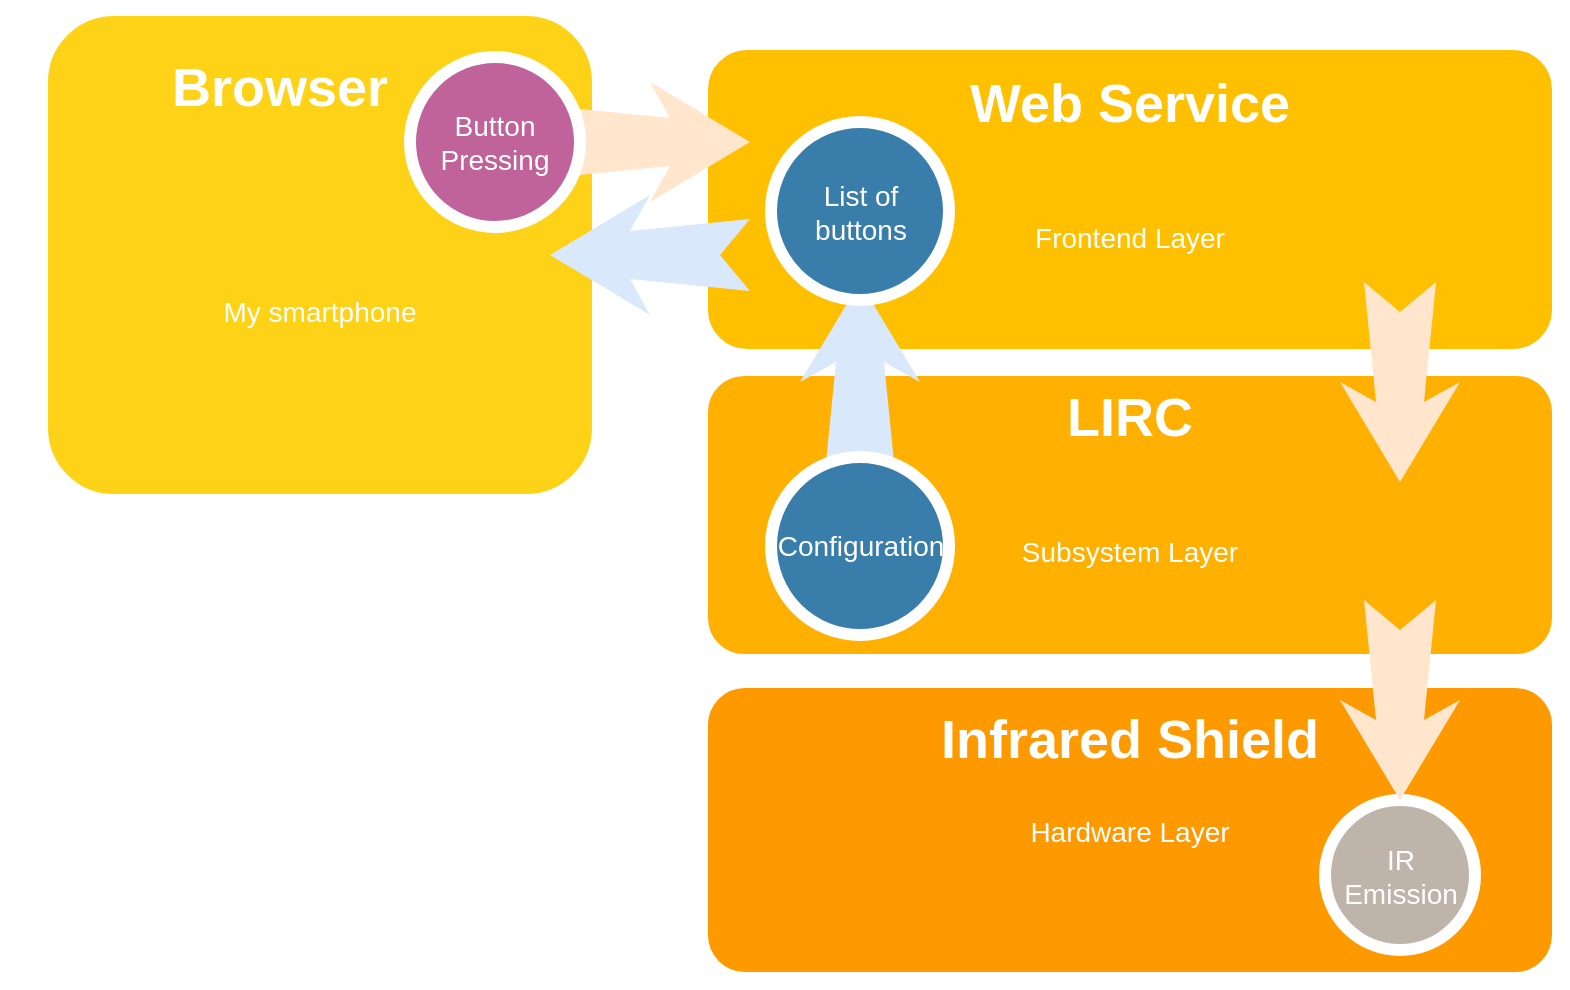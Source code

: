 <mxfile version="13.4.1" type="device"><diagram name="Page-1" id="12e1b939-464a-85fe-373e-61e167be1490"><mxGraphModel dx="1346" dy="733" grid="1" gridSize="10" guides="1" tooltips="1" connect="1" arrows="1" fold="1" page="1" pageScale="1.5" pageWidth="1169" pageHeight="826" background="#ffffff" math="0" shadow="0"><root><mxCell id="0"/><mxCell id="1" parent="0"/><mxCell id="60da8b9f42644d3a-17" value="" style="whiteSpace=wrap;html=1;rounded=1;shadow=0;strokeWidth=8;fontSize=20;align=center;fillColor=#FFC001;strokeColor=#FFFFFF;direction=south;" parent="1" vertex="1"><mxGeometry x="1140" y="280" width="430" height="157.5" as="geometry"/></mxCell><mxCell id="60da8b9f42644d3a-31" value="" style="whiteSpace=wrap;html=1;rounded=1;shadow=0;strokeWidth=8;fontSize=20;align=center;fillColor=#FE9900;strokeColor=#FFFFFF;direction=south;" parent="1" vertex="1"><mxGeometry x="1140" y="599" width="430" height="150" as="geometry"/></mxCell><mxCell id="60da8b9f42644d3a-2" value="" style="whiteSpace=wrap;html=1;rounded=1;shadow=0;strokeWidth=8;fontSize=20;align=center;fillColor=#FED217;strokeColor=#FFFFFF;" parent="1" vertex="1"><mxGeometry x="810" y="263" width="280" height="247" as="geometry"/></mxCell><mxCell id="60da8b9f42644d3a-3" value="Browser" style="text;html=1;strokeColor=none;fillColor=none;align=center;verticalAlign=middle;whiteSpace=wrap;rounded=0;shadow=0;fontSize=27;fontColor=#FFFFFF;fontStyle=1" parent="1" vertex="1"><mxGeometry x="790" y="273" width="280" height="60" as="geometry"/></mxCell><mxCell id="60da8b9f42644d3a-4" value="My smartphone" style="text;html=1;strokeColor=none;fillColor=none;align=center;verticalAlign=middle;whiteSpace=wrap;rounded=0;shadow=0;fontSize=14;fontColor=#FFFFFF;" parent="1" vertex="1"><mxGeometry x="810" y="370" width="280" height="90" as="geometry"/></mxCell><mxCell id="60da8b9f42644d3a-8" value="IR&lt;br&gt;Emission" style="ellipse;whiteSpace=wrap;html=1;rounded=0;shadow=0;strokeWidth=6;fontSize=14;align=center;fillColor=#BFB4A9;strokeColor=#FFFFFF;fontColor=#FFFFFF;" parent="1" vertex="1"><mxGeometry x="1452.5" y="659" width="75" height="75" as="geometry"/></mxCell><mxCell id="60da8b9f42644d3a-9" value="" style="html=1;shadow=0;dashed=0;align=center;verticalAlign=middle;shape=mxgraph.arrows2.stylisedArrow;dy=0.6;dx=40;notch=15;feather=0.4;rounded=0;strokeWidth=1;fontSize=27;fillColor=#ffe6cc;strokeColor=none;" parent="1" vertex="1"><mxGeometry x="1065" y="300" width="100" height="60" as="geometry"/></mxCell><mxCell id="60da8b9f42644d3a-18" value="Web Service" style="text;html=1;strokeColor=none;fillColor=none;align=center;verticalAlign=middle;whiteSpace=wrap;rounded=0;shadow=0;fontSize=27;fontColor=#FFFFFF;fontStyle=1" parent="1" vertex="1"><mxGeometry x="1215" y="281" width="280" height="60" as="geometry"/></mxCell><mxCell id="60da8b9f42644d3a-19" value="Frontend Layer" style="text;html=1;strokeColor=none;fillColor=none;align=center;verticalAlign=middle;whiteSpace=wrap;rounded=0;shadow=0;fontSize=14;fontColor=#FFFFFF;" parent="1" vertex="1"><mxGeometry x="1215" y="333" width="280" height="90" as="geometry"/></mxCell><mxCell id="60da8b9f42644d3a-23" value="" style="html=1;shadow=0;dashed=0;align=center;verticalAlign=middle;shape=mxgraph.arrows2.stylisedArrow;dy=0.6;dx=40;notch=15;feather=0.4;rounded=0;strokeWidth=1;fontSize=27;fillColor=#dae8fc;direction=west;strokeColor=none;" parent="1" vertex="1"><mxGeometry x="1065" y="356.5" width="100" height="60" as="geometry"/></mxCell><mxCell id="60da8b9f42644d3a-24" value="" style="whiteSpace=wrap;html=1;rounded=1;shadow=0;strokeWidth=8;fontSize=20;align=center;fillColor=#FFB001;strokeColor=#FFFFFF;direction=south;" parent="1" vertex="1"><mxGeometry x="1140" y="443" width="430" height="147" as="geometry"/></mxCell><mxCell id="60da8b9f42644d3a-25" value="LIRC" style="text;html=1;strokeColor=none;fillColor=none;align=center;verticalAlign=middle;whiteSpace=wrap;rounded=0;shadow=0;fontSize=27;fontColor=#FFFFFF;fontStyle=1" parent="1" vertex="1"><mxGeometry x="1215" y="437.5" width="280" height="60" as="geometry"/></mxCell><mxCell id="60da8b9f42644d3a-26" value="Subsystem Layer" style="text;html=1;strokeColor=none;fillColor=none;align=center;verticalAlign=middle;whiteSpace=wrap;rounded=0;shadow=0;fontSize=14;fontColor=#FFFFFF;" parent="1" vertex="1"><mxGeometry x="1215" y="490" width="280" height="90" as="geometry"/></mxCell><mxCell id="60da8b9f42644d3a-30" value="" style="html=1;shadow=0;dashed=0;align=center;verticalAlign=middle;shape=mxgraph.arrows2.stylisedArrow;dy=0.6;dx=40;notch=15;feather=0.4;rounded=0;strokeWidth=1;fontSize=27;fillColor=#ffe6cc;direction=south;strokeColor=none;" parent="1" vertex="1"><mxGeometry x="1460" y="559" width="60" height="100" as="geometry"/></mxCell><mxCell id="60da8b9f42644d3a-32" value="Infrared Shield" style="text;html=1;strokeColor=none;fillColor=none;align=center;verticalAlign=middle;whiteSpace=wrap;rounded=0;shadow=0;fontSize=27;fontColor=#FFFFFF;fontStyle=1" parent="1" vertex="1"><mxGeometry x="1215" y="599" width="280" height="60" as="geometry"/></mxCell><mxCell id="60da8b9f42644d3a-33" value="Hardware Layer" style="text;html=1;strokeColor=none;fillColor=none;align=center;verticalAlign=middle;whiteSpace=wrap;rounded=0;shadow=0;fontSize=14;fontColor=#FFFFFF;" parent="1" vertex="1"><mxGeometry x="1215" y="630" width="280" height="90" as="geometry"/></mxCell><mxCell id="60da8b9f42644d3a-37" value="" style="html=1;shadow=0;dashed=0;align=center;verticalAlign=middle;shape=mxgraph.arrows2.stylisedArrow;dy=0.6;dx=40;notch=15;feather=0.4;rounded=0;strokeWidth=1;fontSize=27;fillColor=#ffe6cc;direction=south;strokeColor=none;" parent="1" vertex="1"><mxGeometry x="1460" y="400" width="60" height="100" as="geometry"/></mxCell><mxCell id="60da8b9f42644d3a-38" value="&lt;div&gt;Button&lt;/div&gt;&lt;div&gt;Pressing&lt;br&gt;&lt;/div&gt;" style="ellipse;whiteSpace=wrap;html=1;rounded=0;shadow=0;strokeWidth=6;fontSize=14;align=center;fillColor=#BF639A;strokeColor=#FFFFFF;fontColor=#FFFFFF;" parent="1" vertex="1"><mxGeometry x="995" y="287.5" width="85" height="85" as="geometry"/></mxCell><mxCell id="61GUTLDxW6ZOLrxKMDjT-3" value="" style="html=1;shadow=0;dashed=0;align=center;verticalAlign=middle;shape=mxgraph.arrows2.stylisedArrow;dy=0.6;dx=40;notch=15;feather=0.4;rounded=0;strokeWidth=1;fontSize=27;fillColor=#dae8fc;direction=north;strokeColor=none;" vertex="1" parent="1"><mxGeometry x="1190" y="400" width="60" height="100" as="geometry"/></mxCell><mxCell id="60da8b9f42644d3a-22" value="Configuration" style="ellipse;whiteSpace=wrap;html=1;rounded=0;shadow=0;strokeWidth=6;fontSize=14;align=center;fillColor=#397DAA;strokeColor=#FFFFFF;fontColor=#FFFFFF;" parent="1" vertex="1"><mxGeometry x="1175.5" y="487.5" width="89" height="89" as="geometry"/></mxCell><mxCell id="61GUTLDxW6ZOLrxKMDjT-5" value="&lt;div&gt;List of&lt;/div&gt;&lt;div&gt;buttons&lt;br&gt;&lt;/div&gt;" style="ellipse;whiteSpace=wrap;html=1;rounded=0;shadow=0;strokeWidth=6;fontSize=14;align=center;fillColor=#397DAA;strokeColor=#FFFFFF;fontColor=#FFFFFF;" vertex="1" parent="1"><mxGeometry x="1175.5" y="320" width="89" height="89" as="geometry"/></mxCell></root></mxGraphModel></diagram></mxfile>